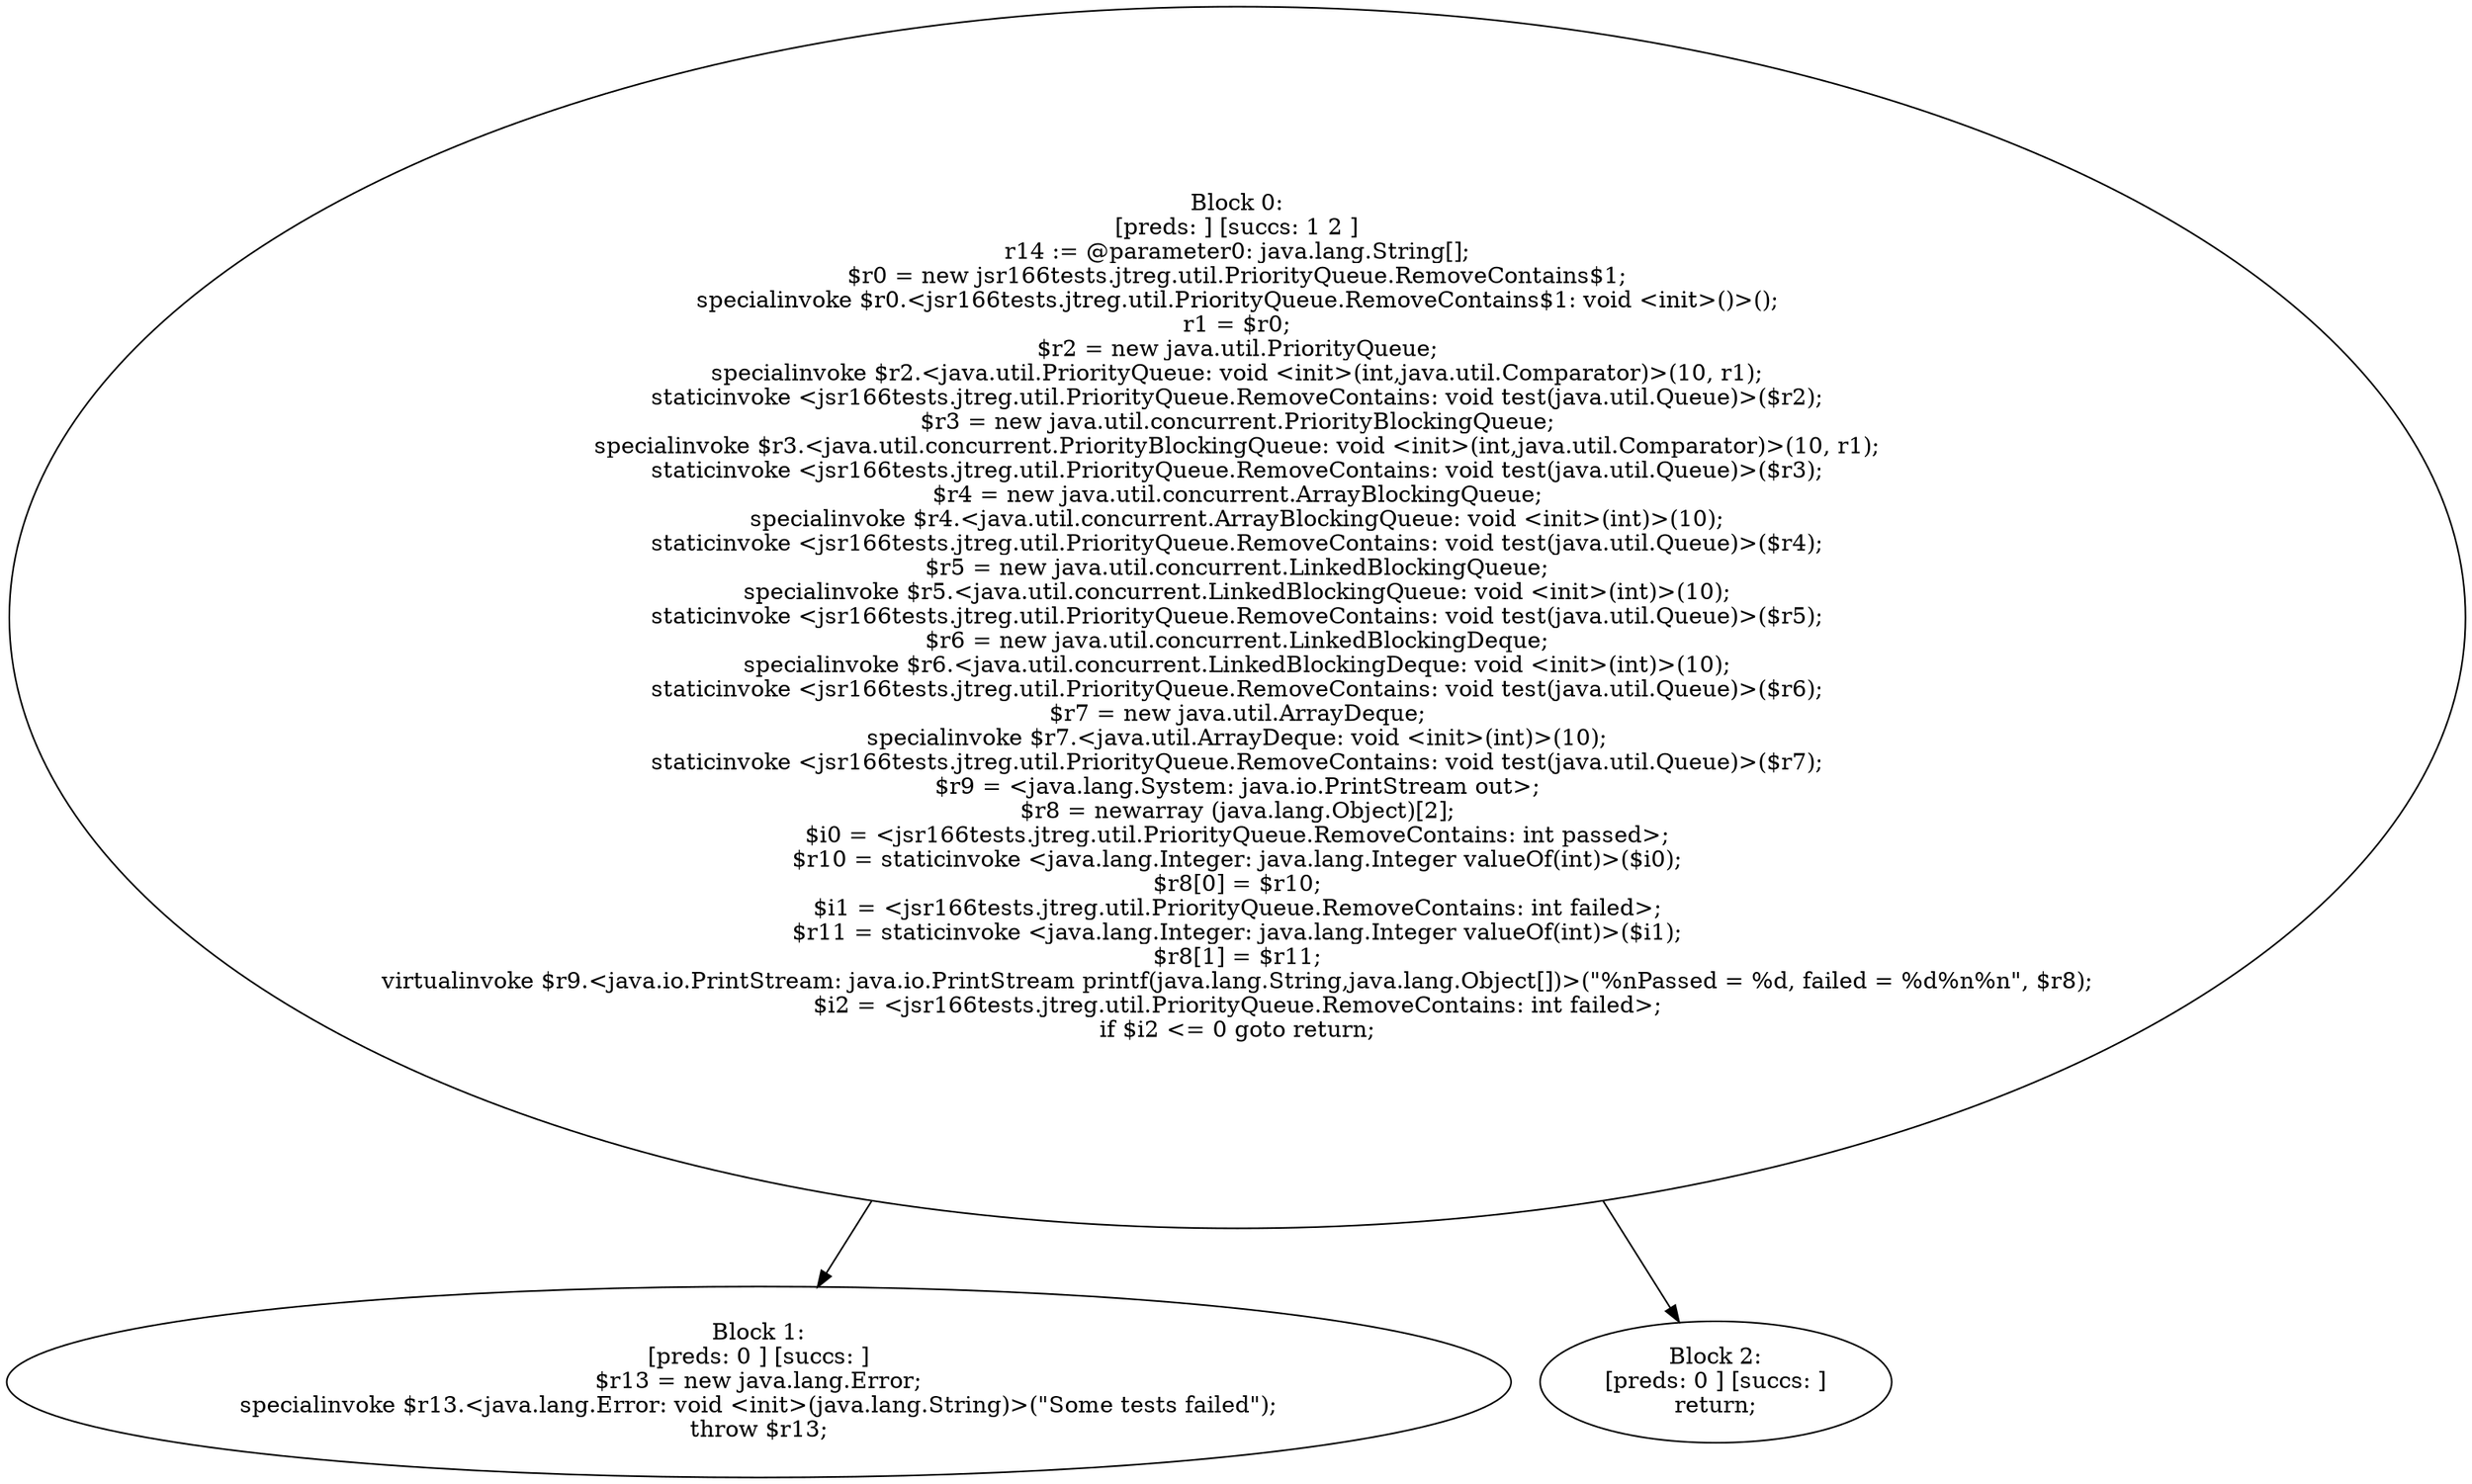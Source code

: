 digraph "unitGraph" {
    "Block 0:
[preds: ] [succs: 1 2 ]
r14 := @parameter0: java.lang.String[];
$r0 = new jsr166tests.jtreg.util.PriorityQueue.RemoveContains$1;
specialinvoke $r0.<jsr166tests.jtreg.util.PriorityQueue.RemoveContains$1: void <init>()>();
r1 = $r0;
$r2 = new java.util.PriorityQueue;
specialinvoke $r2.<java.util.PriorityQueue: void <init>(int,java.util.Comparator)>(10, r1);
staticinvoke <jsr166tests.jtreg.util.PriorityQueue.RemoveContains: void test(java.util.Queue)>($r2);
$r3 = new java.util.concurrent.PriorityBlockingQueue;
specialinvoke $r3.<java.util.concurrent.PriorityBlockingQueue: void <init>(int,java.util.Comparator)>(10, r1);
staticinvoke <jsr166tests.jtreg.util.PriorityQueue.RemoveContains: void test(java.util.Queue)>($r3);
$r4 = new java.util.concurrent.ArrayBlockingQueue;
specialinvoke $r4.<java.util.concurrent.ArrayBlockingQueue: void <init>(int)>(10);
staticinvoke <jsr166tests.jtreg.util.PriorityQueue.RemoveContains: void test(java.util.Queue)>($r4);
$r5 = new java.util.concurrent.LinkedBlockingQueue;
specialinvoke $r5.<java.util.concurrent.LinkedBlockingQueue: void <init>(int)>(10);
staticinvoke <jsr166tests.jtreg.util.PriorityQueue.RemoveContains: void test(java.util.Queue)>($r5);
$r6 = new java.util.concurrent.LinkedBlockingDeque;
specialinvoke $r6.<java.util.concurrent.LinkedBlockingDeque: void <init>(int)>(10);
staticinvoke <jsr166tests.jtreg.util.PriorityQueue.RemoveContains: void test(java.util.Queue)>($r6);
$r7 = new java.util.ArrayDeque;
specialinvoke $r7.<java.util.ArrayDeque: void <init>(int)>(10);
staticinvoke <jsr166tests.jtreg.util.PriorityQueue.RemoveContains: void test(java.util.Queue)>($r7);
$r9 = <java.lang.System: java.io.PrintStream out>;
$r8 = newarray (java.lang.Object)[2];
$i0 = <jsr166tests.jtreg.util.PriorityQueue.RemoveContains: int passed>;
$r10 = staticinvoke <java.lang.Integer: java.lang.Integer valueOf(int)>($i0);
$r8[0] = $r10;
$i1 = <jsr166tests.jtreg.util.PriorityQueue.RemoveContains: int failed>;
$r11 = staticinvoke <java.lang.Integer: java.lang.Integer valueOf(int)>($i1);
$r8[1] = $r11;
virtualinvoke $r9.<java.io.PrintStream: java.io.PrintStream printf(java.lang.String,java.lang.Object[])>(\"%nPassed = %d, failed = %d%n%n\", $r8);
$i2 = <jsr166tests.jtreg.util.PriorityQueue.RemoveContains: int failed>;
if $i2 <= 0 goto return;
"
    "Block 1:
[preds: 0 ] [succs: ]
$r13 = new java.lang.Error;
specialinvoke $r13.<java.lang.Error: void <init>(java.lang.String)>(\"Some tests failed\");
throw $r13;
"
    "Block 2:
[preds: 0 ] [succs: ]
return;
"
    "Block 0:
[preds: ] [succs: 1 2 ]
r14 := @parameter0: java.lang.String[];
$r0 = new jsr166tests.jtreg.util.PriorityQueue.RemoveContains$1;
specialinvoke $r0.<jsr166tests.jtreg.util.PriorityQueue.RemoveContains$1: void <init>()>();
r1 = $r0;
$r2 = new java.util.PriorityQueue;
specialinvoke $r2.<java.util.PriorityQueue: void <init>(int,java.util.Comparator)>(10, r1);
staticinvoke <jsr166tests.jtreg.util.PriorityQueue.RemoveContains: void test(java.util.Queue)>($r2);
$r3 = new java.util.concurrent.PriorityBlockingQueue;
specialinvoke $r3.<java.util.concurrent.PriorityBlockingQueue: void <init>(int,java.util.Comparator)>(10, r1);
staticinvoke <jsr166tests.jtreg.util.PriorityQueue.RemoveContains: void test(java.util.Queue)>($r3);
$r4 = new java.util.concurrent.ArrayBlockingQueue;
specialinvoke $r4.<java.util.concurrent.ArrayBlockingQueue: void <init>(int)>(10);
staticinvoke <jsr166tests.jtreg.util.PriorityQueue.RemoveContains: void test(java.util.Queue)>($r4);
$r5 = new java.util.concurrent.LinkedBlockingQueue;
specialinvoke $r5.<java.util.concurrent.LinkedBlockingQueue: void <init>(int)>(10);
staticinvoke <jsr166tests.jtreg.util.PriorityQueue.RemoveContains: void test(java.util.Queue)>($r5);
$r6 = new java.util.concurrent.LinkedBlockingDeque;
specialinvoke $r6.<java.util.concurrent.LinkedBlockingDeque: void <init>(int)>(10);
staticinvoke <jsr166tests.jtreg.util.PriorityQueue.RemoveContains: void test(java.util.Queue)>($r6);
$r7 = new java.util.ArrayDeque;
specialinvoke $r7.<java.util.ArrayDeque: void <init>(int)>(10);
staticinvoke <jsr166tests.jtreg.util.PriorityQueue.RemoveContains: void test(java.util.Queue)>($r7);
$r9 = <java.lang.System: java.io.PrintStream out>;
$r8 = newarray (java.lang.Object)[2];
$i0 = <jsr166tests.jtreg.util.PriorityQueue.RemoveContains: int passed>;
$r10 = staticinvoke <java.lang.Integer: java.lang.Integer valueOf(int)>($i0);
$r8[0] = $r10;
$i1 = <jsr166tests.jtreg.util.PriorityQueue.RemoveContains: int failed>;
$r11 = staticinvoke <java.lang.Integer: java.lang.Integer valueOf(int)>($i1);
$r8[1] = $r11;
virtualinvoke $r9.<java.io.PrintStream: java.io.PrintStream printf(java.lang.String,java.lang.Object[])>(\"%nPassed = %d, failed = %d%n%n\", $r8);
$i2 = <jsr166tests.jtreg.util.PriorityQueue.RemoveContains: int failed>;
if $i2 <= 0 goto return;
"->"Block 1:
[preds: 0 ] [succs: ]
$r13 = new java.lang.Error;
specialinvoke $r13.<java.lang.Error: void <init>(java.lang.String)>(\"Some tests failed\");
throw $r13;
";
    "Block 0:
[preds: ] [succs: 1 2 ]
r14 := @parameter0: java.lang.String[];
$r0 = new jsr166tests.jtreg.util.PriorityQueue.RemoveContains$1;
specialinvoke $r0.<jsr166tests.jtreg.util.PriorityQueue.RemoveContains$1: void <init>()>();
r1 = $r0;
$r2 = new java.util.PriorityQueue;
specialinvoke $r2.<java.util.PriorityQueue: void <init>(int,java.util.Comparator)>(10, r1);
staticinvoke <jsr166tests.jtreg.util.PriorityQueue.RemoveContains: void test(java.util.Queue)>($r2);
$r3 = new java.util.concurrent.PriorityBlockingQueue;
specialinvoke $r3.<java.util.concurrent.PriorityBlockingQueue: void <init>(int,java.util.Comparator)>(10, r1);
staticinvoke <jsr166tests.jtreg.util.PriorityQueue.RemoveContains: void test(java.util.Queue)>($r3);
$r4 = new java.util.concurrent.ArrayBlockingQueue;
specialinvoke $r4.<java.util.concurrent.ArrayBlockingQueue: void <init>(int)>(10);
staticinvoke <jsr166tests.jtreg.util.PriorityQueue.RemoveContains: void test(java.util.Queue)>($r4);
$r5 = new java.util.concurrent.LinkedBlockingQueue;
specialinvoke $r5.<java.util.concurrent.LinkedBlockingQueue: void <init>(int)>(10);
staticinvoke <jsr166tests.jtreg.util.PriorityQueue.RemoveContains: void test(java.util.Queue)>($r5);
$r6 = new java.util.concurrent.LinkedBlockingDeque;
specialinvoke $r6.<java.util.concurrent.LinkedBlockingDeque: void <init>(int)>(10);
staticinvoke <jsr166tests.jtreg.util.PriorityQueue.RemoveContains: void test(java.util.Queue)>($r6);
$r7 = new java.util.ArrayDeque;
specialinvoke $r7.<java.util.ArrayDeque: void <init>(int)>(10);
staticinvoke <jsr166tests.jtreg.util.PriorityQueue.RemoveContains: void test(java.util.Queue)>($r7);
$r9 = <java.lang.System: java.io.PrintStream out>;
$r8 = newarray (java.lang.Object)[2];
$i0 = <jsr166tests.jtreg.util.PriorityQueue.RemoveContains: int passed>;
$r10 = staticinvoke <java.lang.Integer: java.lang.Integer valueOf(int)>($i0);
$r8[0] = $r10;
$i1 = <jsr166tests.jtreg.util.PriorityQueue.RemoveContains: int failed>;
$r11 = staticinvoke <java.lang.Integer: java.lang.Integer valueOf(int)>($i1);
$r8[1] = $r11;
virtualinvoke $r9.<java.io.PrintStream: java.io.PrintStream printf(java.lang.String,java.lang.Object[])>(\"%nPassed = %d, failed = %d%n%n\", $r8);
$i2 = <jsr166tests.jtreg.util.PriorityQueue.RemoveContains: int failed>;
if $i2 <= 0 goto return;
"->"Block 2:
[preds: 0 ] [succs: ]
return;
";
}
